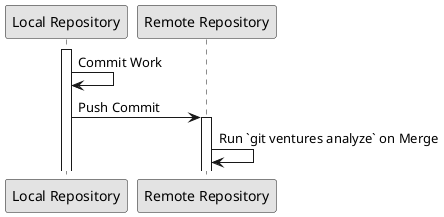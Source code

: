 @startuml
skinparam monochrome true

participant "Local Repository" as Contributor
participant "Remote Repository" as RemoteRepository

activate Contributor
Contributor -> Contributor : Commit Work
Contributor -> RemoteRepository : Push Commit
activate RemoteRepository
RemoteRepository -> RemoteRepository : Run `git ventures analyze` on Merge
@enduml

